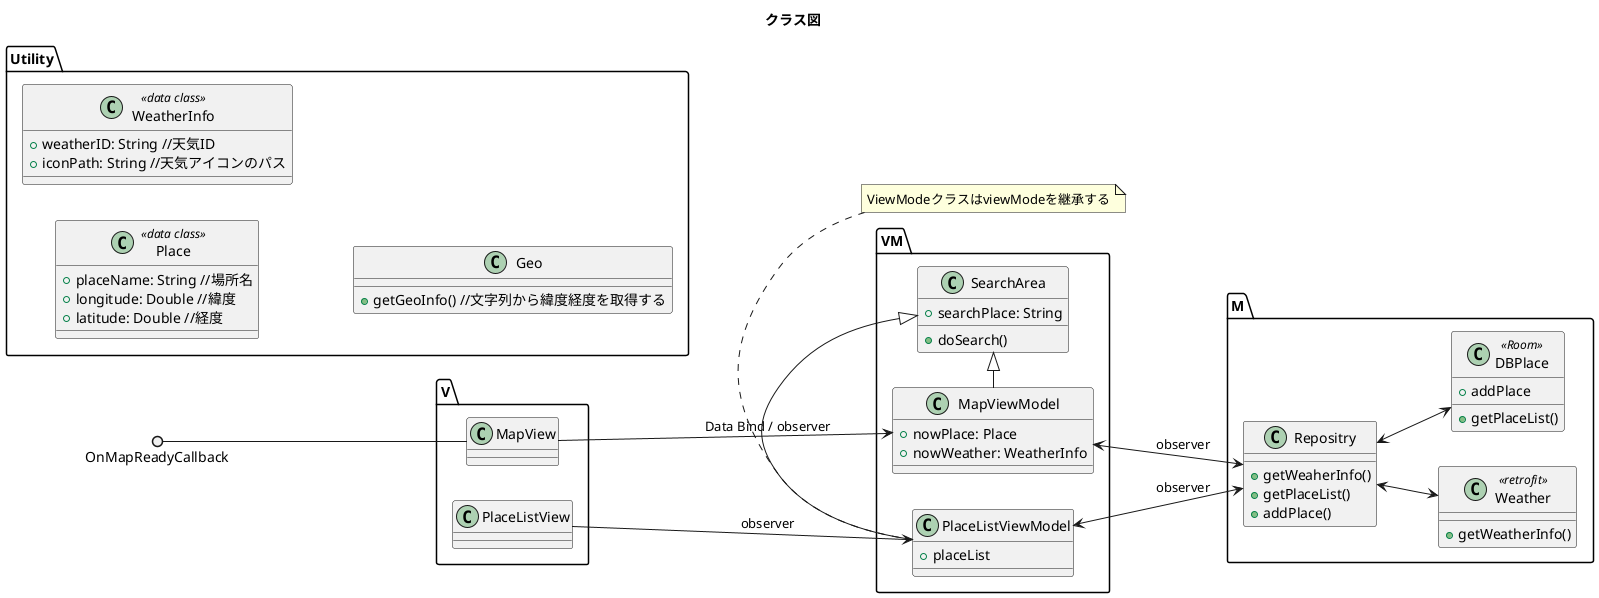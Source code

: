 @startuml class diagram

title: クラス図

left to right direction

'クラスの宣言
package "V" {

  'GoogleMapを表示する
  class MapView {
  }

  '検索地リストを表示する
  class PlaceListView {
  }
}


package "VM" {

  '検索機能を提供する
  class SearchArea {
    +searchPlace: String
    +doSearch()
  }

  class MapViewModel {
    +nowPlace: Place
    +nowWeather: WeatherInfo
  } 
  
  class PlaceListViewModel {
    +placeList
  }
}
note bottom: ViewModeクラスはviewModeを継承する

package "M" {
  class Repositry {
    +getWeaherInfo()
    +getPlaceList()
    +addPlace()
  }

  class Weather <<retrofit>> {
    +getWeatherInfo()
  }

  class DBPlace <<Room>> {
    +getPlaceList()
    +addPlace
  }
}

package Utility {

  '場所を表すデータクラス
  class Place <<data class>> {
    +placeName: String //場所名
    +longitude: Double //緯度
    +latitude: Double //経度
  }

  '天気情報を表すデータクラス
  class WeatherInfo <<data class>> {
    +weatherID: String //天気ID
    +iconPath: String //天気アイコンのパス
  }

  '地理情報変換
  class Geo {
    +getGeoInfo() //文字列から緯度経度を取得する
  }
}

'クラス関連
' MapViewはGooglemapを保持
OnMapReadyCallback ()-- MapView

MapView --> MapViewModel : Data Bind / observer
PlaceListView --> PlaceListViewModel : observer

' VMクラスはviewModelを継承
MapViewModel <--> Repositry : observer
PlaceListViewModel <--> Repositry : observer

' DBとWebAPIアクセスはクラスに任せる
Repositry <--> Weather
Repositry <--> DBPlace

' VMは検索インターフェースを使う
MapViewModel -|> SearchArea
PlaceListViewModel -|> SearchArea

@enduml